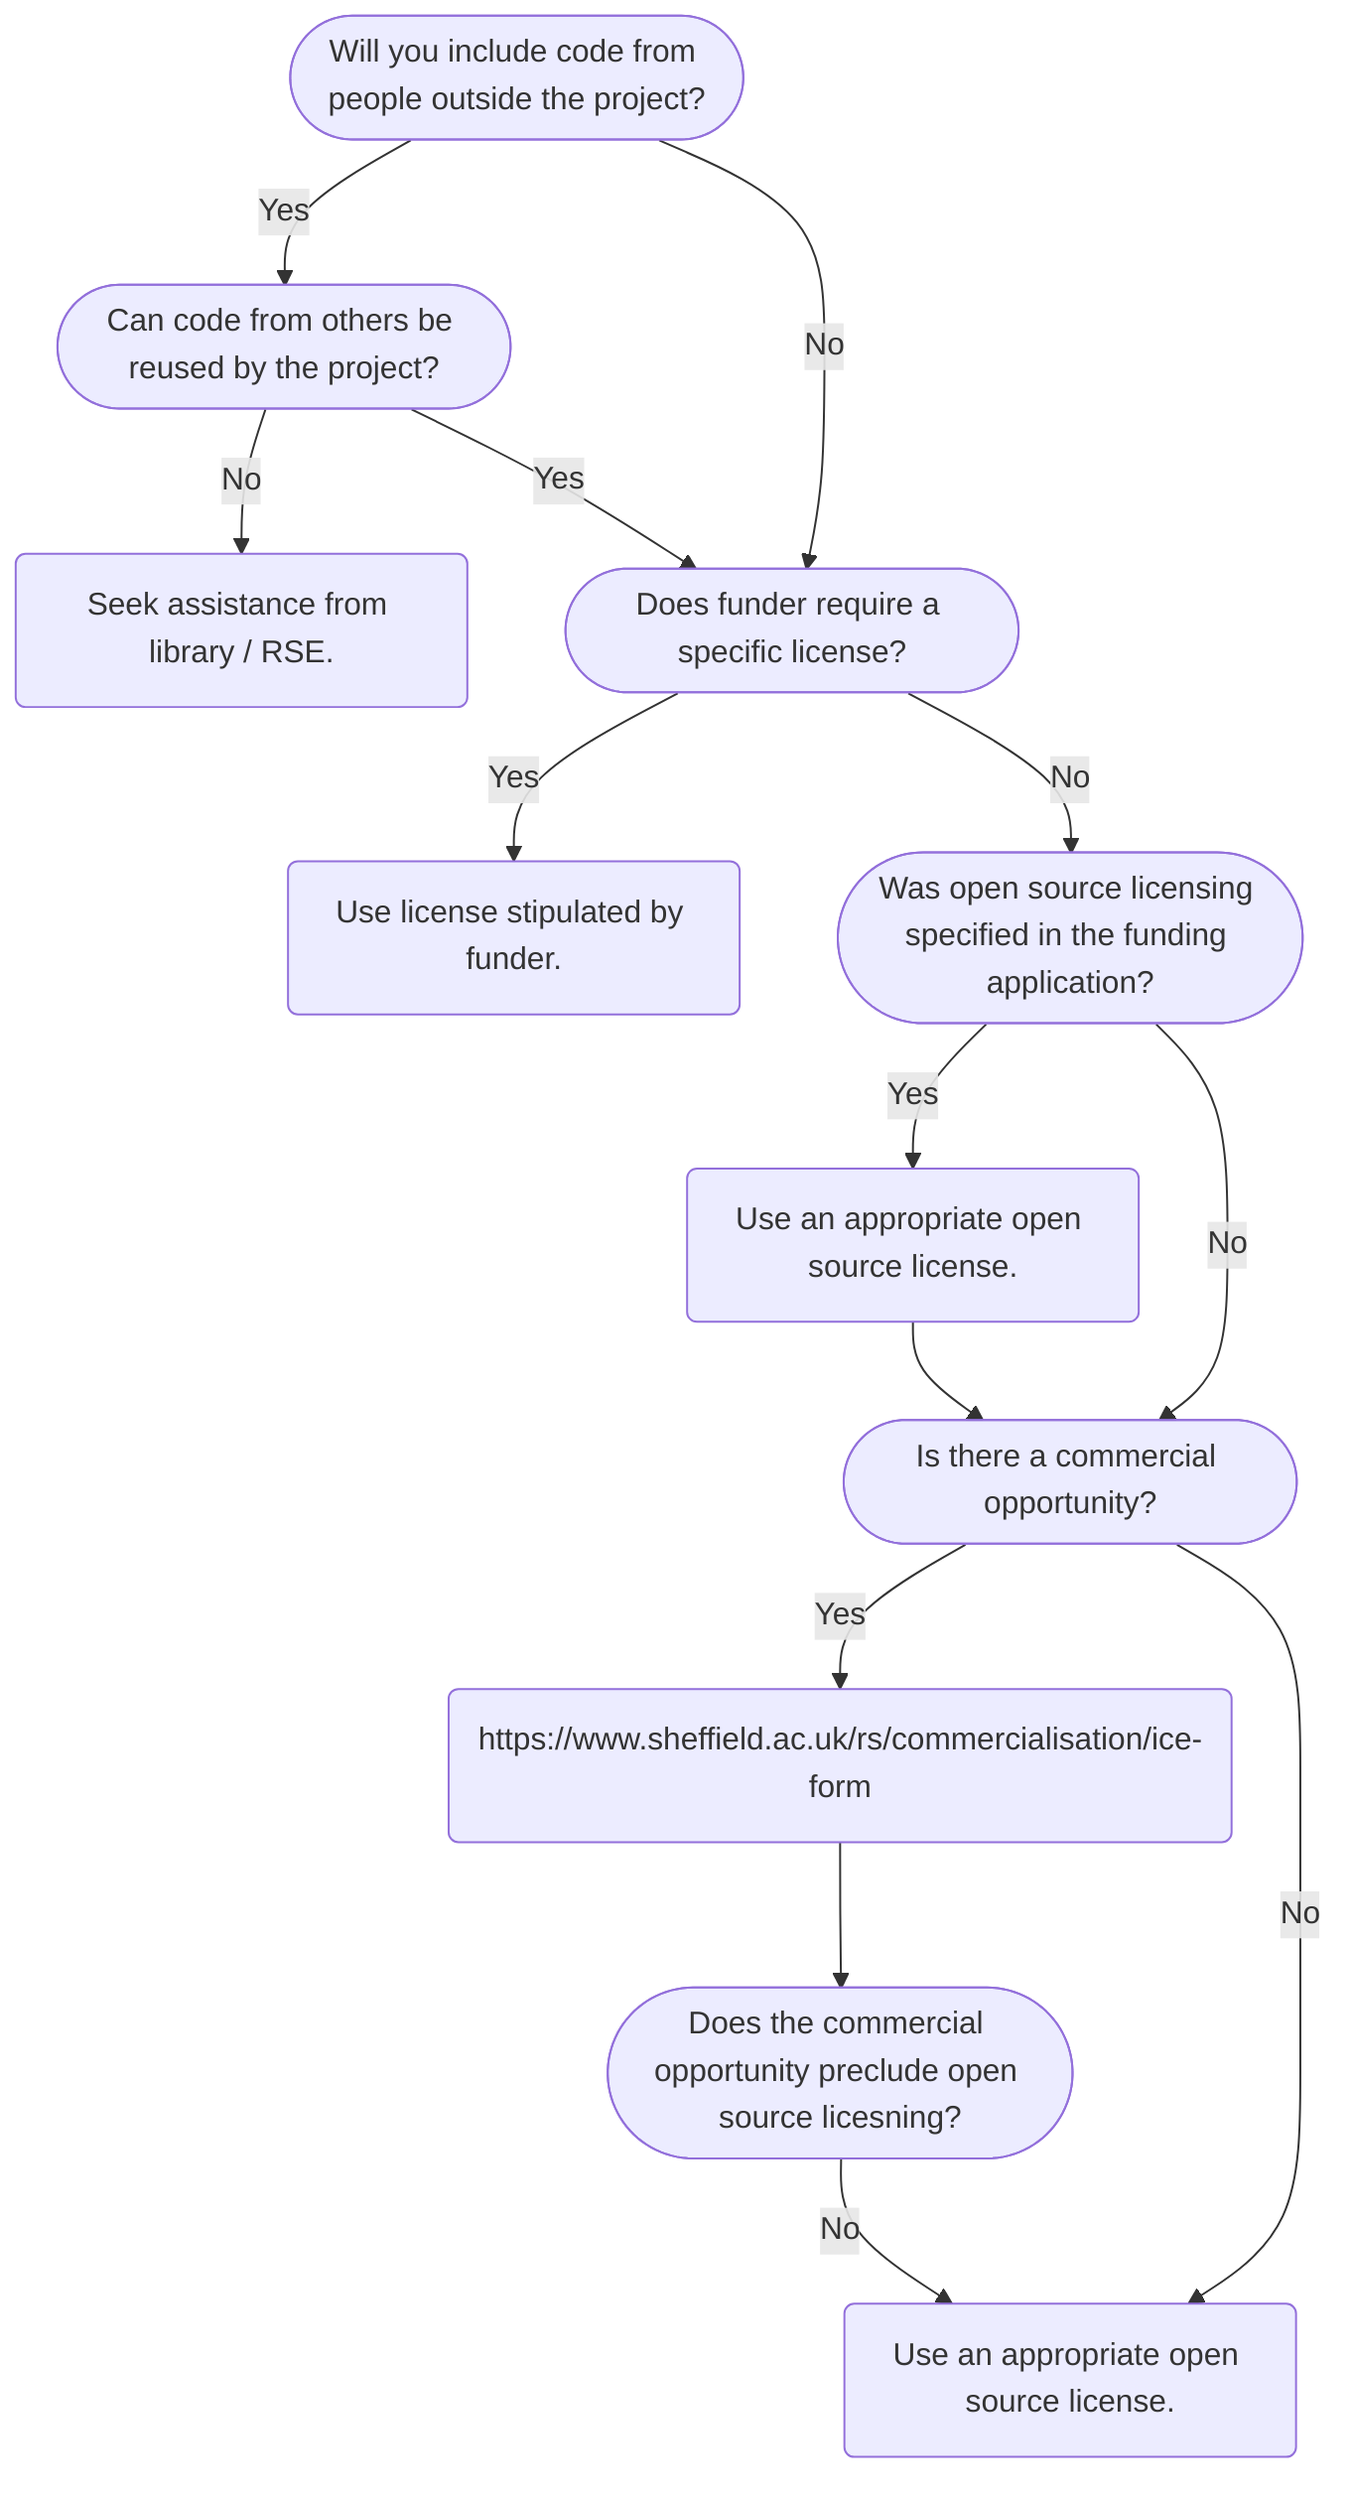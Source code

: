 flowchart TD
    A([Will you include code from people outside the project?])
    B([Can code from others be reused by the project?])
    C([Does funder require a specific license?])    
    D([Was open source licensing specified in the funding application?])    

    E([Is there a commercial opportunity?])
    F(https://www.sheffield.ac.uk/rs/commercialisation/ice-form)

    G(Use an appropriate open source license.)
    H(Seek assistance from library / RSE.)
    I(Use license stipulated by funder.)

    J([Does the commercial opportunity preclude open source licesning?])

    K(Use an appropriate open source license.)

    A -->|Yes| B
    B -->|No| H
    B -->|Yes| C
    A -->|No| C
    C -->|Yes| I
    C -->|No| D
    D -->|Yes| G
    D -->|No| E
    E -->|Yes| F
    F --> J
    J -->|No| K
    E -->|No| K
    G --> E